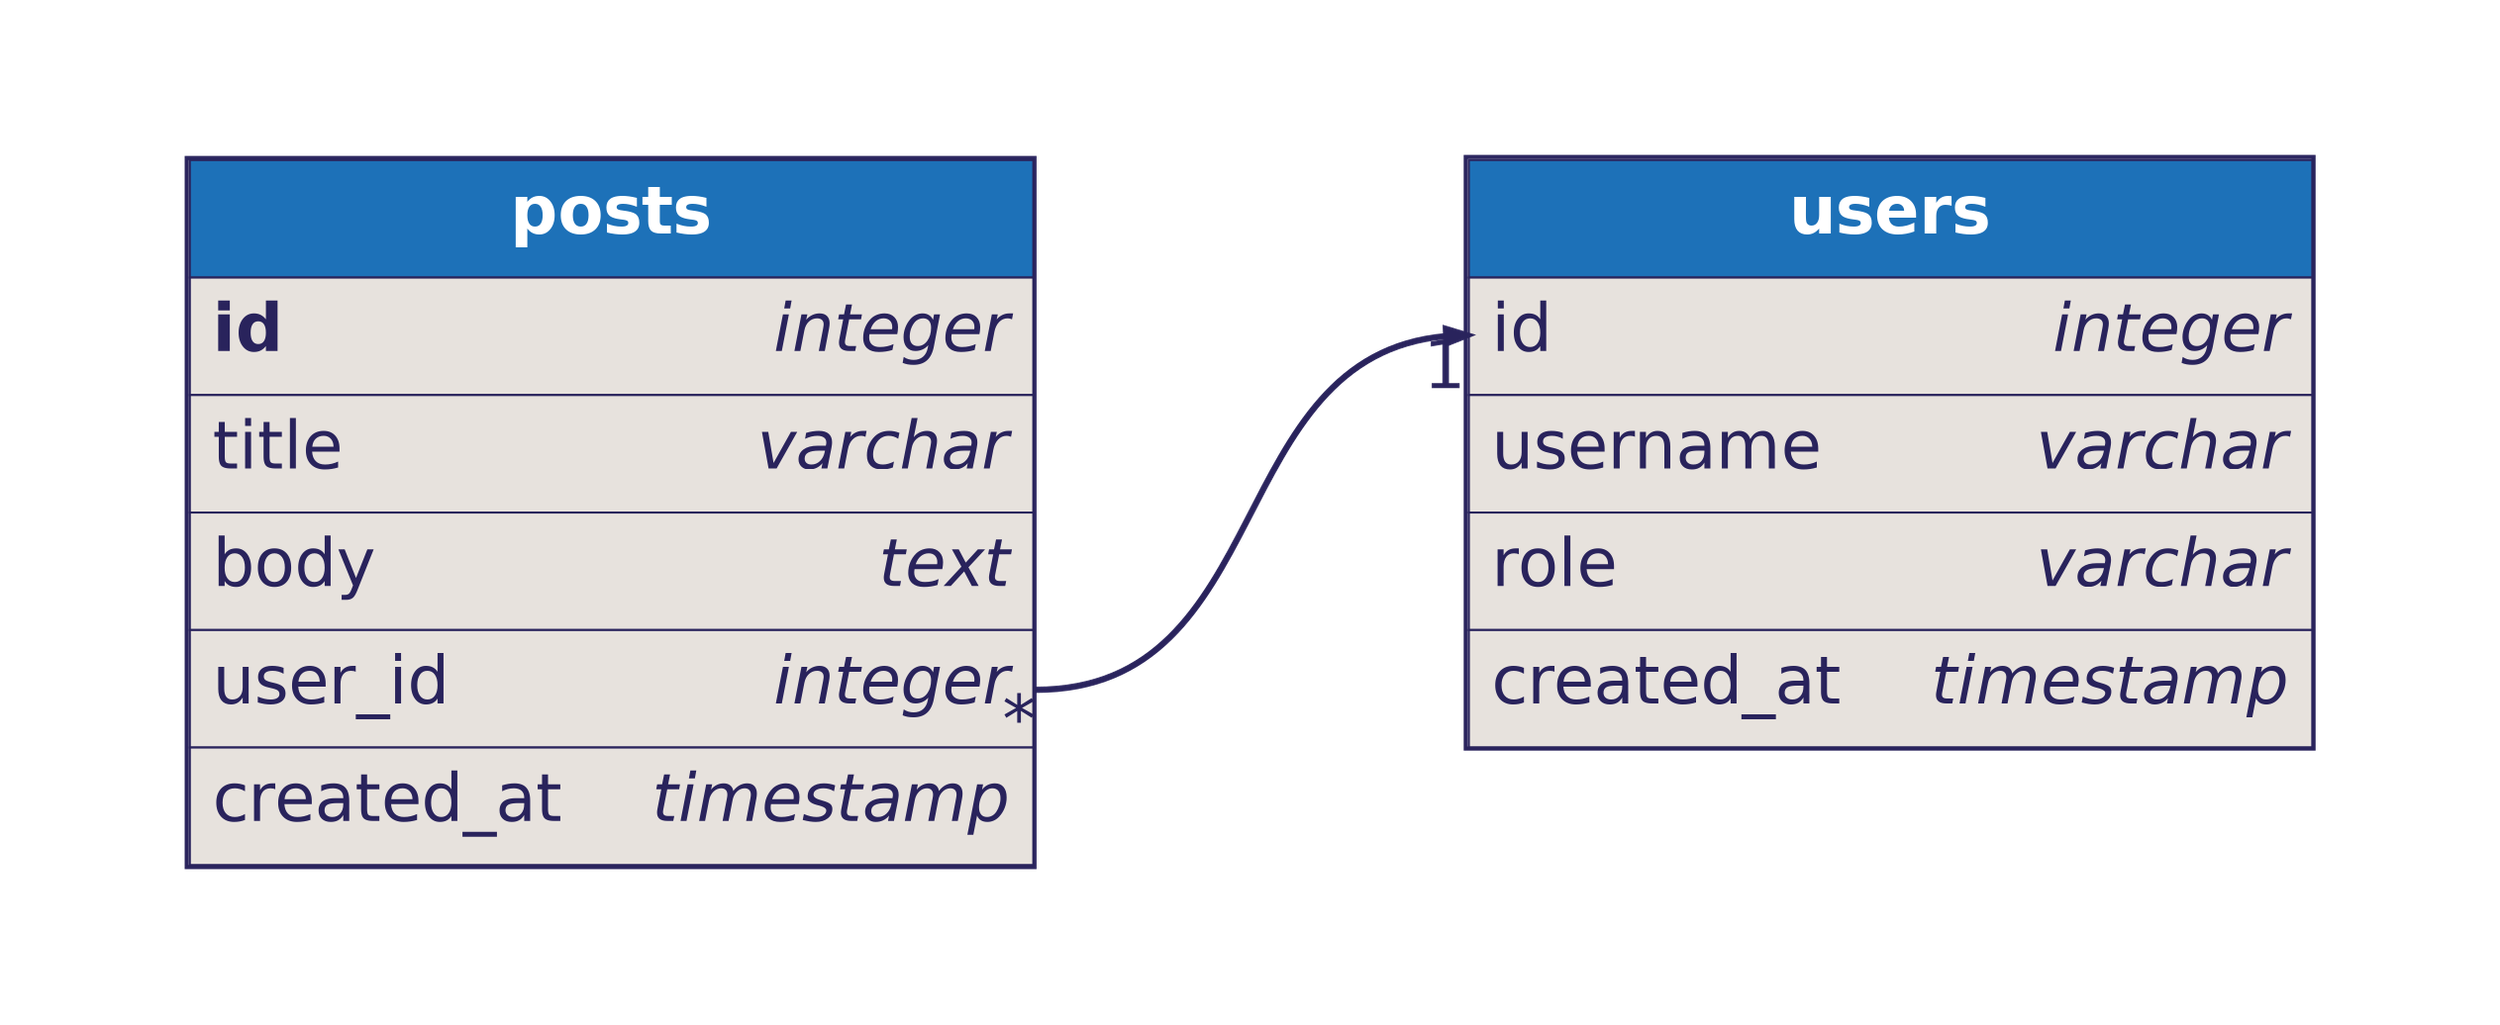 digraph dbml {
      rankdir=LR;
      graph [fontname="helvetica", fontsize=32, fontcolor="#29235c", bgcolor="transparent"];
      node [penwidth=0, margin=0, fontname="helvetica", fontsize=32, fontcolor="#29235c"];
      edge [fontname="helvetica", fontsize=32, fontcolor="#29235c", color="#29235c"];

      
      
      
      "users" [id="users";label=<<TABLE BORDER="2" COLOR="#29235c" CELLBORDER="1" CELLSPACING="0" CELLPADDING="10" >
      <TR><TD PORT="f0" BGCOLOR="#1d71b8"><font color="#ffffff"><B>       users       </B></font></TD></TR>
<TR><TD ALIGN="left" PORT="f1" BGCOLOR="#e7e2dd">
      <TABLE CELLPADDING="0" CELLSPACING="0" BORDER="0">
        <TR>
          <TD ALIGN="LEFT">id<FONT>    </FONT></TD>
          <TD ALIGN="RIGHT"><font><i>integer</i></font></TD>
        </TR>
      </TABLE>
    </TD></TR>
<TR><TD ALIGN="left" PORT="f2" BGCOLOR="#e7e2dd">
      <TABLE CELLPADDING="0" CELLSPACING="0" BORDER="0">
        <TR>
          <TD ALIGN="LEFT">username<FONT>    </FONT></TD>
          <TD ALIGN="RIGHT"><font><i>varchar</i></font></TD>
        </TR>
      </TABLE>
    </TD></TR>
<TR><TD ALIGN="left" PORT="f3" BGCOLOR="#e7e2dd">
      <TABLE CELLPADDING="0" CELLSPACING="0" BORDER="0">
        <TR>
          <TD ALIGN="LEFT">role<FONT>    </FONT></TD>
          <TD ALIGN="RIGHT"><font><i>varchar</i></font></TD>
        </TR>
      </TABLE>
    </TD></TR>
<TR><TD ALIGN="left" PORT="f4" BGCOLOR="#e7e2dd">
      <TABLE CELLPADDING="0" CELLSPACING="0" BORDER="0">
        <TR>
          <TD ALIGN="LEFT">created_at<FONT>    </FONT></TD>
          <TD ALIGN="RIGHT"><font><i>timestamp</i></font></TD>
        </TR>
      </TABLE>
    </TD></TR>
    </TABLE>>];
"posts" [id="posts";label=<<TABLE BORDER="2" COLOR="#29235c" CELLBORDER="1" CELLSPACING="0" CELLPADDING="10" >
      <TR><TD PORT="f0" BGCOLOR="#1d71b8"><font color="#ffffff"><B>       posts       </B></font></TD></TR>
<TR><TD ALIGN="left" PORT="f1" BGCOLOR="#e7e2dd">
      <TABLE CELLPADDING="0" CELLSPACING="0" BORDER="0">
        <TR>
          <TD ALIGN="LEFT"><b>id</b><FONT>    </FONT></TD>
          <TD ALIGN="RIGHT"><font><i>integer</i></font></TD>
        </TR>
      </TABLE>
    </TD></TR>
<TR><TD ALIGN="left" PORT="f2" BGCOLOR="#e7e2dd">
      <TABLE CELLPADDING="0" CELLSPACING="0" BORDER="0">
        <TR>
          <TD ALIGN="LEFT">title<FONT>    </FONT></TD>
          <TD ALIGN="RIGHT"><font><i>varchar</i></font></TD>
        </TR>
      </TABLE>
    </TD></TR>
<TR><TD ALIGN="left" PORT="f3" BGCOLOR="#e7e2dd">
      <TABLE CELLPADDING="0" CELLSPACING="0" BORDER="0">
        <TR>
          <TD ALIGN="LEFT">body<FONT>    </FONT></TD>
          <TD ALIGN="RIGHT"><font><i>text</i></font></TD>
        </TR>
      </TABLE>
    </TD></TR>
<TR><TD ALIGN="left" PORT="f4" BGCOLOR="#e7e2dd">
      <TABLE CELLPADDING="0" CELLSPACING="0" BORDER="0">
        <TR>
          <TD ALIGN="LEFT">user_id<FONT>    </FONT></TD>
          <TD ALIGN="RIGHT"><font><i>integer</i></font></TD>
        </TR>
      </TABLE>
    </TD></TR>
<TR><TD ALIGN="left" PORT="f5" BGCOLOR="#e7e2dd">
      <TABLE CELLPADDING="0" CELLSPACING="0" BORDER="0">
        <TR>
          <TD ALIGN="LEFT">created_at<FONT>    </FONT></TD>
          <TD ALIGN="RIGHT"><font><i>timestamp</i></font></TD>
        </TR>
      </TABLE>
    </TD></TR>
    </TABLE>>];
    
      "posts":f0 -> "users":f0 [style=invis, weight=100, color=red]
    "posts":f4:e -> "users":f1:w [penwidth=3, color="#29235c", headlabel="1", taillabel="*", arrowhead="normal", arrowtail="none"]
      
    }
